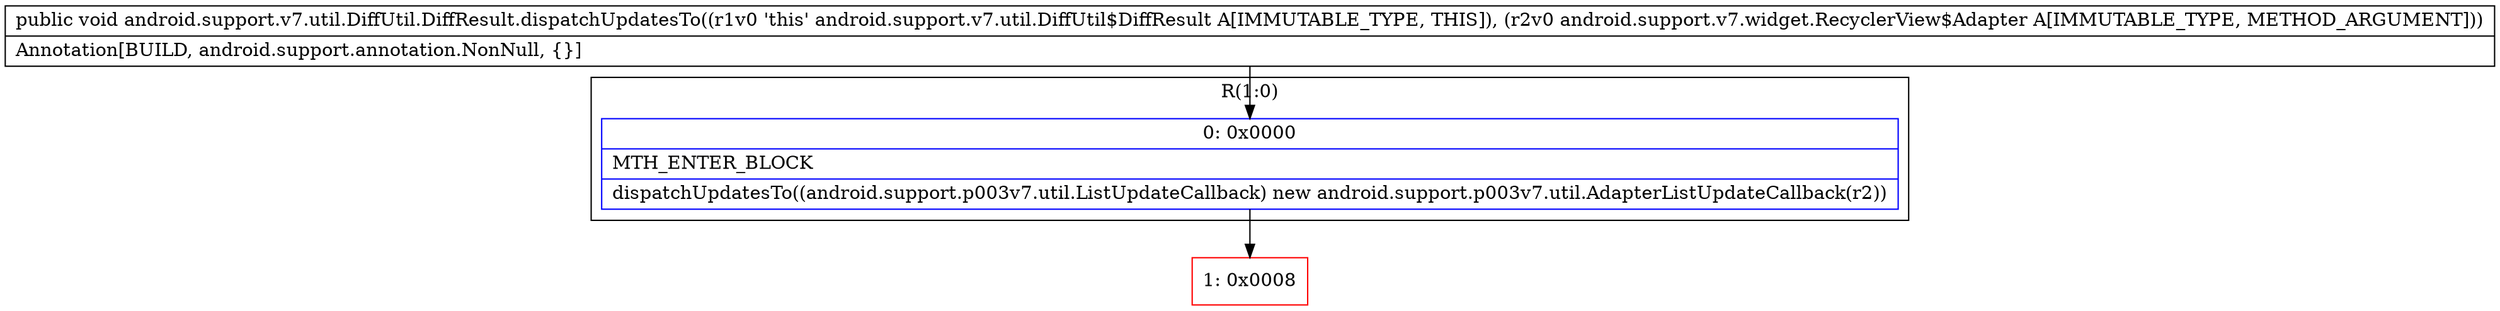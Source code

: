 digraph "CFG forandroid.support.v7.util.DiffUtil.DiffResult.dispatchUpdatesTo(Landroid\/support\/v7\/widget\/RecyclerView$Adapter;)V" {
subgraph cluster_Region_1558723387 {
label = "R(1:0)";
node [shape=record,color=blue];
Node_0 [shape=record,label="{0\:\ 0x0000|MTH_ENTER_BLOCK\l|dispatchUpdatesTo((android.support.p003v7.util.ListUpdateCallback) new android.support.p003v7.util.AdapterListUpdateCallback(r2))\l}"];
}
Node_1 [shape=record,color=red,label="{1\:\ 0x0008}"];
MethodNode[shape=record,label="{public void android.support.v7.util.DiffUtil.DiffResult.dispatchUpdatesTo((r1v0 'this' android.support.v7.util.DiffUtil$DiffResult A[IMMUTABLE_TYPE, THIS]), (r2v0 android.support.v7.widget.RecyclerView$Adapter A[IMMUTABLE_TYPE, METHOD_ARGUMENT]))  | Annotation[BUILD, android.support.annotation.NonNull, \{\}]\l}"];
MethodNode -> Node_0;
Node_0 -> Node_1;
}

